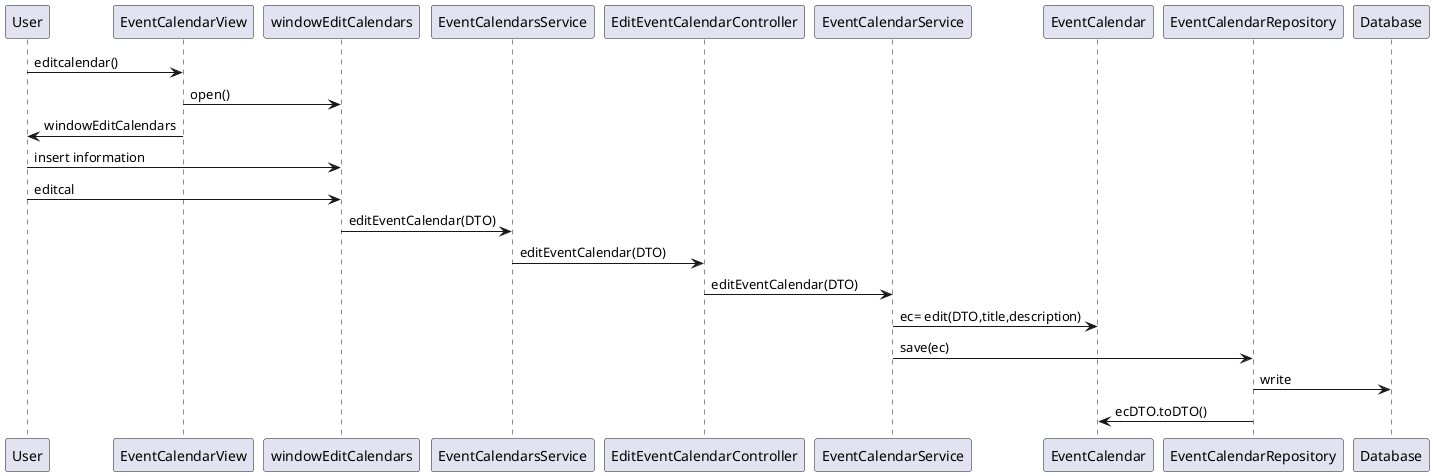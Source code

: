 /**
 * @startuml
 * User -> EventCalendarView : editcalendar()
 * EventCalendarView -> windowEditCalendars : open()
 * EventCalendarView -> User : windowEditCalendars
 * User -> windowEditCalendars : insert information
 * User -> windowEditCalendars : editcal
 * windowEditCalendars -> EventCalendarsService : editEventCalendar(DTO)
 * EventCalendarsService -> EditEventCalendarController : editEventCalendar(DTO)
 * EditEventCalendarController -> EventCalendarService : editEventCalendar(DTO)
 * EventCalendarService -> EventCalendar : ec= edit(DTO,title,description)
 * EventCalendarService ->	EventCalendarRepository : save(ec)
 * EventCalendarRepository -> Database : write
 * EventCalendarRepository -> EventCalendar : ecDTO.toDTO()
 *
 * @enduml
 */
